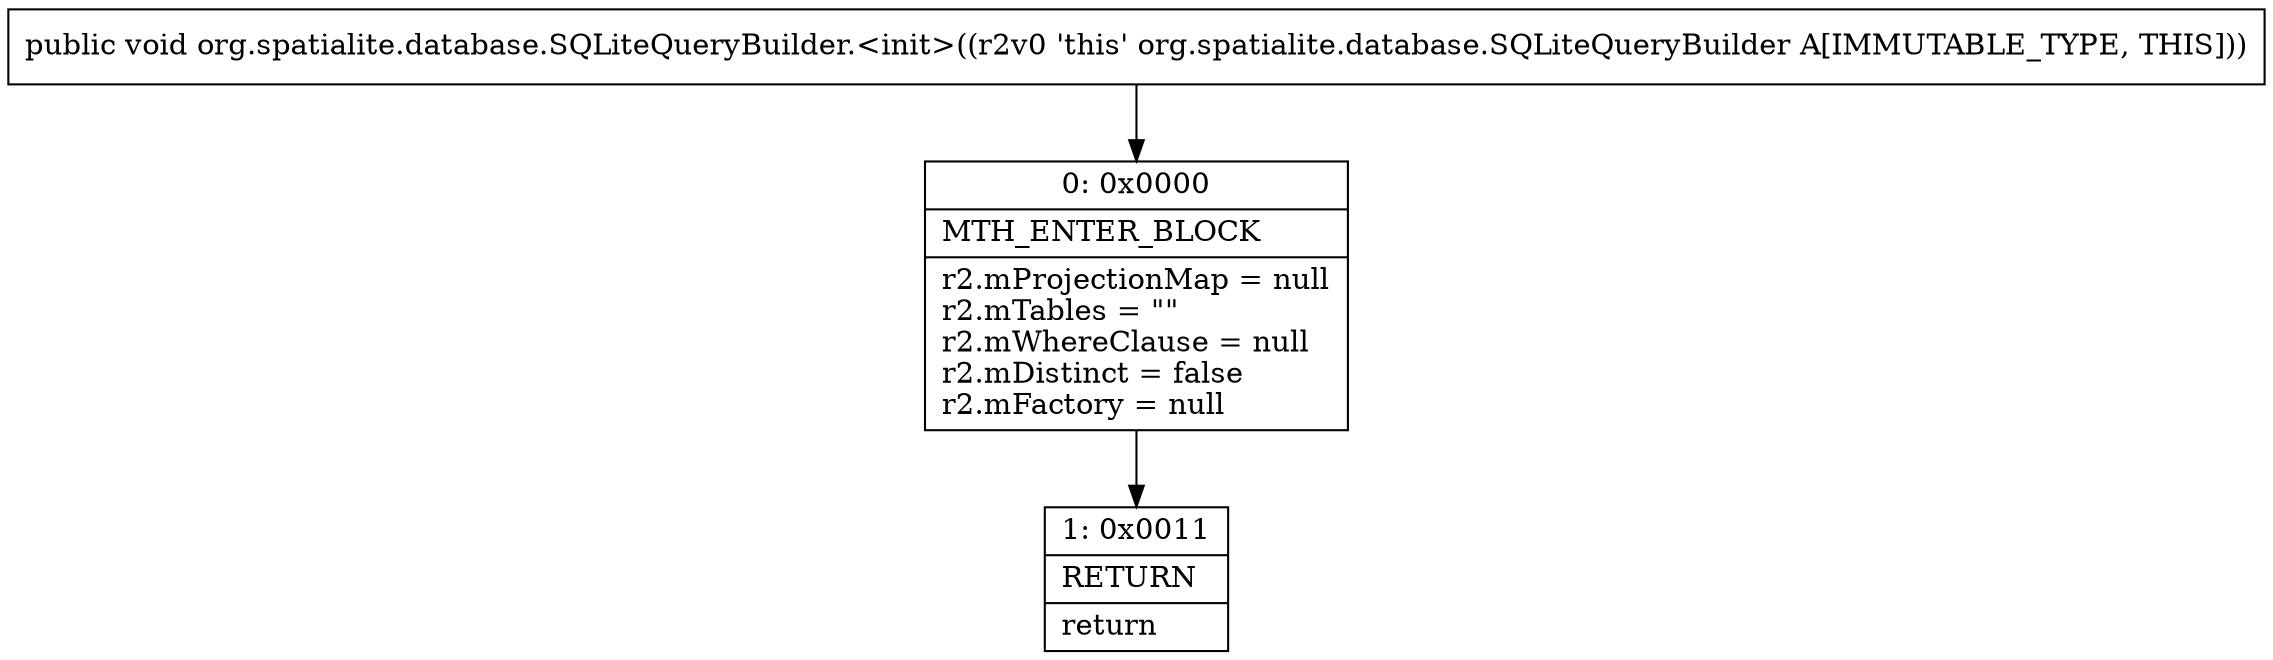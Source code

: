 digraph "CFG fororg.spatialite.database.SQLiteQueryBuilder.\<init\>()V" {
Node_0 [shape=record,label="{0\:\ 0x0000|MTH_ENTER_BLOCK\l|r2.mProjectionMap = null\lr2.mTables = \"\"\lr2.mWhereClause = null\lr2.mDistinct = false\lr2.mFactory = null\l}"];
Node_1 [shape=record,label="{1\:\ 0x0011|RETURN\l|return\l}"];
MethodNode[shape=record,label="{public void org.spatialite.database.SQLiteQueryBuilder.\<init\>((r2v0 'this' org.spatialite.database.SQLiteQueryBuilder A[IMMUTABLE_TYPE, THIS])) }"];
MethodNode -> Node_0;
Node_0 -> Node_1;
}

